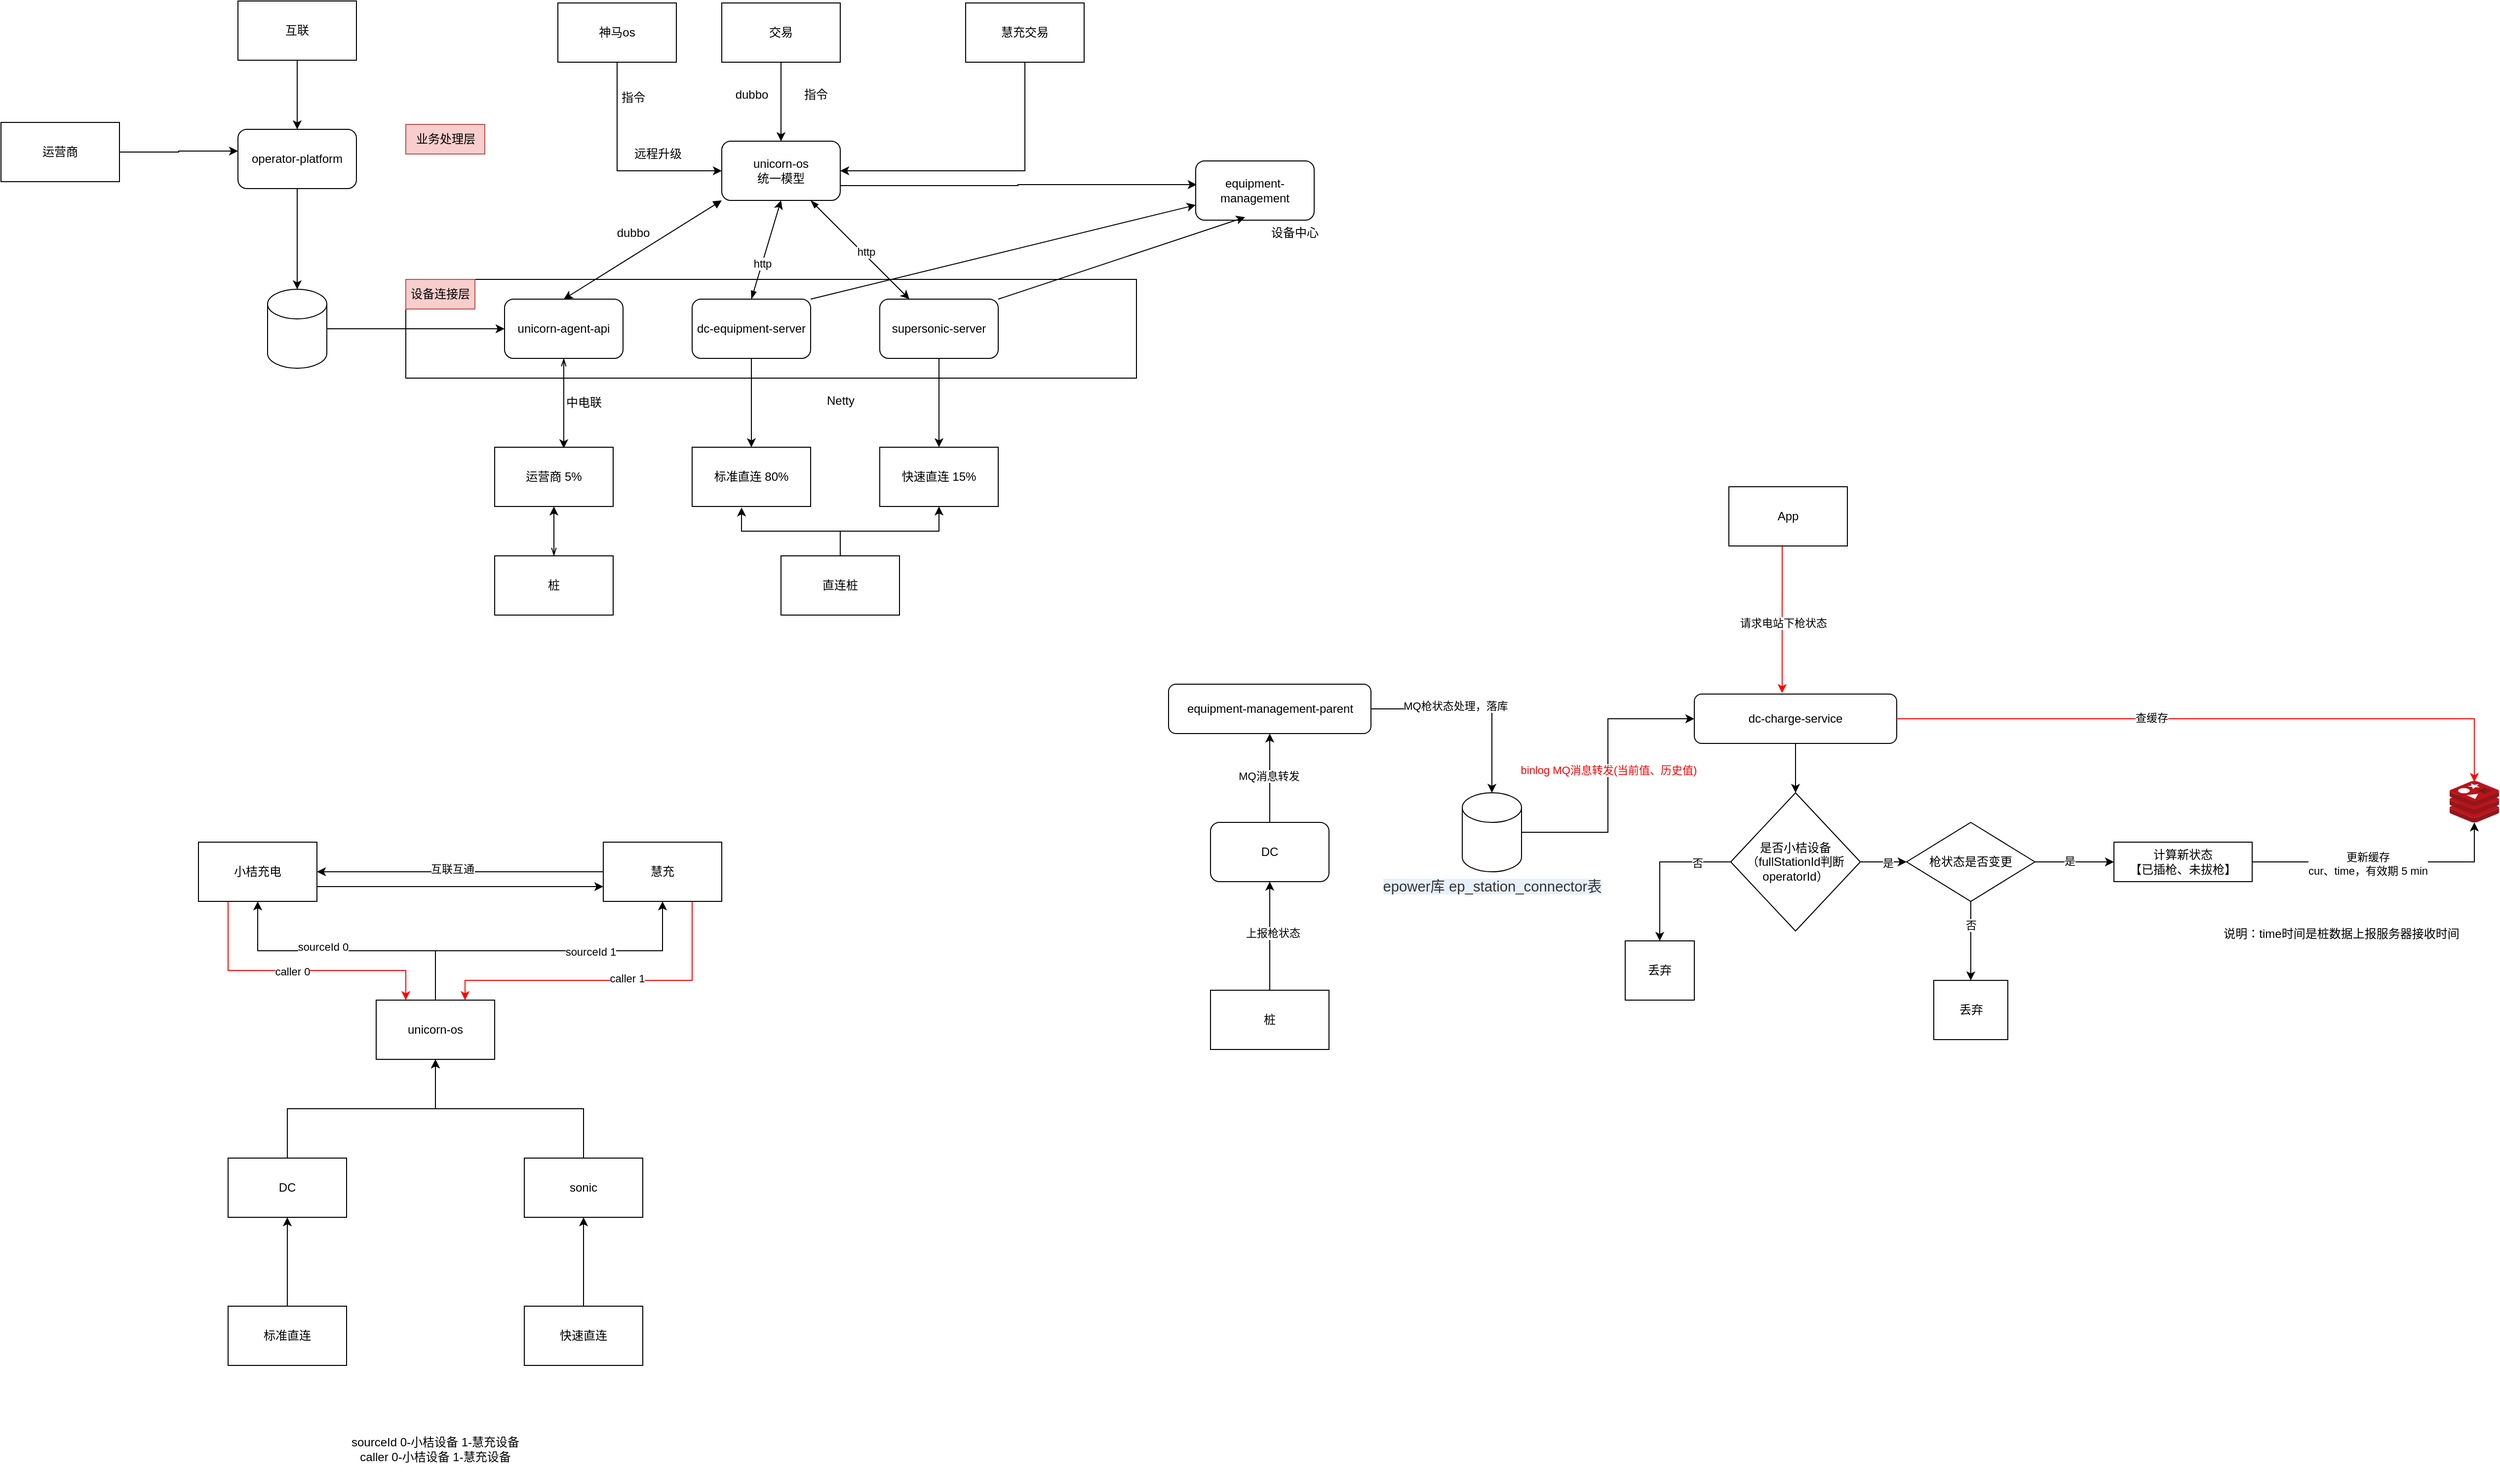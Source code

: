 <mxfile version="24.7.6">
  <diagram name="第 1 页" id="lGk9jrkxKhczxA843UJX">
    <mxGraphModel dx="2261" dy="768" grid="1" gridSize="10" guides="1" tooltips="1" connect="1" arrows="1" fold="1" page="1" pageScale="1" pageWidth="827" pageHeight="1169" math="0" shadow="0">
      <root>
        <mxCell id="0" />
        <mxCell id="1" parent="0" />
        <mxCell id="fdgb_wpusmmBCs2MOBiY-53" value="" style="rounded=0;whiteSpace=wrap;html=1;" vertex="1" parent="1">
          <mxGeometry x="260" y="490" width="740" height="100" as="geometry" />
        </mxCell>
        <mxCell id="fdgb_wpusmmBCs2MOBiY-6" style="edgeStyle=orthogonalEdgeStyle;rounded=0;orthogonalLoop=1;jettySize=auto;html=1;" edge="1" parent="1" source="fdgb_wpusmmBCs2MOBiY-1" target="fdgb_wpusmmBCs2MOBiY-5">
          <mxGeometry relative="1" as="geometry" />
        </mxCell>
        <mxCell id="fdgb_wpusmmBCs2MOBiY-1" value="互联" style="rounded=0;whiteSpace=wrap;html=1;" vertex="1" parent="1">
          <mxGeometry x="90" y="208" width="120" height="60" as="geometry" />
        </mxCell>
        <mxCell id="fdgb_wpusmmBCs2MOBiY-21" style="edgeStyle=orthogonalEdgeStyle;rounded=0;orthogonalLoop=1;jettySize=auto;html=1;entryX=0.5;entryY=1;entryDx=0;entryDy=0;" edge="1" parent="1" source="fdgb_wpusmmBCs2MOBiY-2" target="fdgb_wpusmmBCs2MOBiY-4">
          <mxGeometry relative="1" as="geometry" />
        </mxCell>
        <mxCell id="fdgb_wpusmmBCs2MOBiY-2" value="直连桩" style="rounded=0;whiteSpace=wrap;html=1;" vertex="1" parent="1">
          <mxGeometry x="640" y="770" width="120" height="60" as="geometry" />
        </mxCell>
        <mxCell id="fdgb_wpusmmBCs2MOBiY-3" value="标准直连 80%" style="rounded=0;whiteSpace=wrap;html=1;" vertex="1" parent="1">
          <mxGeometry x="550" y="660" width="120" height="60" as="geometry" />
        </mxCell>
        <mxCell id="fdgb_wpusmmBCs2MOBiY-4" value="快速直连 15%" style="rounded=0;whiteSpace=wrap;html=1;" vertex="1" parent="1">
          <mxGeometry x="740" y="660" width="120" height="60" as="geometry" />
        </mxCell>
        <mxCell id="fdgb_wpusmmBCs2MOBiY-5" value="operator-platform" style="rounded=1;whiteSpace=wrap;html=1;" vertex="1" parent="1">
          <mxGeometry x="90" y="338" width="120" height="60" as="geometry" />
        </mxCell>
        <mxCell id="fdgb_wpusmmBCs2MOBiY-35" style="rounded=0;orthogonalLoop=1;jettySize=auto;html=1;exitX=0.75;exitY=1;exitDx=0;exitDy=0;startArrow=blockThin;startFill=1;" edge="1" parent="1" source="fdgb_wpusmmBCs2MOBiY-7" target="fdgb_wpusmmBCs2MOBiY-14">
          <mxGeometry relative="1" as="geometry" />
        </mxCell>
        <mxCell id="fdgb_wpusmmBCs2MOBiY-36" value="http" style="edgeLabel;html=1;align=center;verticalAlign=middle;resizable=0;points=[];" vertex="1" connectable="0" parent="fdgb_wpusmmBCs2MOBiY-35">
          <mxGeometry x="0.08" y="3" relative="1" as="geometry">
            <mxPoint as="offset" />
          </mxGeometry>
        </mxCell>
        <mxCell id="fdgb_wpusmmBCs2MOBiY-47" style="rounded=0;orthogonalLoop=1;jettySize=auto;html=1;exitX=0;exitY=1;exitDx=0;exitDy=0;entryX=0.5;entryY=0;entryDx=0;entryDy=0;startArrow=block;startFill=1;" edge="1" parent="1" source="fdgb_wpusmmBCs2MOBiY-7" target="fdgb_wpusmmBCs2MOBiY-22">
          <mxGeometry relative="1" as="geometry" />
        </mxCell>
        <mxCell id="fdgb_wpusmmBCs2MOBiY-7" value="unicorn-os&lt;div&gt;统一模型&lt;/div&gt;" style="rounded=1;whiteSpace=wrap;html=1;" vertex="1" parent="1">
          <mxGeometry x="580" y="350" width="120" height="60" as="geometry" />
        </mxCell>
        <mxCell id="fdgb_wpusmmBCs2MOBiY-11" style="edgeStyle=orthogonalEdgeStyle;rounded=0;orthogonalLoop=1;jettySize=auto;html=1;" edge="1" parent="1" source="fdgb_wpusmmBCs2MOBiY-8" target="fdgb_wpusmmBCs2MOBiY-7">
          <mxGeometry relative="1" as="geometry" />
        </mxCell>
        <mxCell id="fdgb_wpusmmBCs2MOBiY-8" value="交易" style="whiteSpace=wrap;html=1;" vertex="1" parent="1">
          <mxGeometry x="580" y="210" width="120" height="60" as="geometry" />
        </mxCell>
        <mxCell id="fdgb_wpusmmBCs2MOBiY-13" style="edgeStyle=orthogonalEdgeStyle;rounded=0;orthogonalLoop=1;jettySize=auto;html=1;entryX=1;entryY=0.5;entryDx=0;entryDy=0;" edge="1" parent="1" source="fdgb_wpusmmBCs2MOBiY-9" target="fdgb_wpusmmBCs2MOBiY-7">
          <mxGeometry relative="1" as="geometry">
            <Array as="points">
              <mxPoint x="887" y="380" />
            </Array>
          </mxGeometry>
        </mxCell>
        <mxCell id="fdgb_wpusmmBCs2MOBiY-9" value="慧充交易" style="whiteSpace=wrap;html=1;" vertex="1" parent="1">
          <mxGeometry x="827" y="210" width="120" height="60" as="geometry" />
        </mxCell>
        <mxCell id="fdgb_wpusmmBCs2MOBiY-12" style="edgeStyle=orthogonalEdgeStyle;rounded=0;orthogonalLoop=1;jettySize=auto;html=1;entryX=0;entryY=0.5;entryDx=0;entryDy=0;exitX=0.5;exitY=1;exitDx=0;exitDy=0;" edge="1" parent="1" source="fdgb_wpusmmBCs2MOBiY-10" target="fdgb_wpusmmBCs2MOBiY-7">
          <mxGeometry relative="1" as="geometry" />
        </mxCell>
        <mxCell id="fdgb_wpusmmBCs2MOBiY-10" value="神马os" style="whiteSpace=wrap;html=1;" vertex="1" parent="1">
          <mxGeometry x="414" y="210" width="120" height="60" as="geometry" />
        </mxCell>
        <mxCell id="fdgb_wpusmmBCs2MOBiY-17" style="edgeStyle=orthogonalEdgeStyle;rounded=0;orthogonalLoop=1;jettySize=auto;html=1;" edge="1" parent="1" source="fdgb_wpusmmBCs2MOBiY-14" target="fdgb_wpusmmBCs2MOBiY-4">
          <mxGeometry relative="1" as="geometry" />
        </mxCell>
        <mxCell id="fdgb_wpusmmBCs2MOBiY-14" value="supersonic-server" style="rounded=1;whiteSpace=wrap;html=1;" vertex="1" parent="1">
          <mxGeometry x="740" y="510" width="120" height="60" as="geometry" />
        </mxCell>
        <mxCell id="fdgb_wpusmmBCs2MOBiY-19" style="edgeStyle=orthogonalEdgeStyle;rounded=0;orthogonalLoop=1;jettySize=auto;html=1;" edge="1" parent="1" source="fdgb_wpusmmBCs2MOBiY-18" target="fdgb_wpusmmBCs2MOBiY-3">
          <mxGeometry relative="1" as="geometry" />
        </mxCell>
        <mxCell id="fdgb_wpusmmBCs2MOBiY-31" style="rounded=0;orthogonalLoop=1;jettySize=auto;html=1;exitX=0.5;exitY=0;exitDx=0;exitDy=0;entryX=0.5;entryY=1;entryDx=0;entryDy=0;startArrow=blockThin;startFill=1;" edge="1" parent="1" source="fdgb_wpusmmBCs2MOBiY-18" target="fdgb_wpusmmBCs2MOBiY-7">
          <mxGeometry relative="1" as="geometry" />
        </mxCell>
        <mxCell id="fdgb_wpusmmBCs2MOBiY-34" value="http" style="edgeLabel;html=1;align=center;verticalAlign=middle;resizable=0;points=[];" vertex="1" connectable="0" parent="fdgb_wpusmmBCs2MOBiY-31">
          <mxGeometry x="-0.279" relative="1" as="geometry">
            <mxPoint as="offset" />
          </mxGeometry>
        </mxCell>
        <mxCell id="fdgb_wpusmmBCs2MOBiY-41" style="rounded=0;orthogonalLoop=1;jettySize=auto;html=1;exitX=1;exitY=0;exitDx=0;exitDy=0;" edge="1" parent="1" source="fdgb_wpusmmBCs2MOBiY-18" target="fdgb_wpusmmBCs2MOBiY-37">
          <mxGeometry relative="1" as="geometry" />
        </mxCell>
        <mxCell id="fdgb_wpusmmBCs2MOBiY-18" value="dc-equipment-server" style="rounded=1;whiteSpace=wrap;html=1;" vertex="1" parent="1">
          <mxGeometry x="550" y="510" width="120" height="60" as="geometry" />
        </mxCell>
        <mxCell id="fdgb_wpusmmBCs2MOBiY-20" style="edgeStyle=orthogonalEdgeStyle;rounded=0;orthogonalLoop=1;jettySize=auto;html=1;entryX=0.417;entryY=1.017;entryDx=0;entryDy=0;entryPerimeter=0;" edge="1" parent="1" source="fdgb_wpusmmBCs2MOBiY-2" target="fdgb_wpusmmBCs2MOBiY-3">
          <mxGeometry relative="1" as="geometry" />
        </mxCell>
        <mxCell id="fdgb_wpusmmBCs2MOBiY-22" value="unicorn-agent-api" style="rounded=1;whiteSpace=wrap;html=1;" vertex="1" parent="1">
          <mxGeometry x="360" y="510" width="120" height="60" as="geometry" />
        </mxCell>
        <mxCell id="fdgb_wpusmmBCs2MOBiY-25" style="edgeStyle=orthogonalEdgeStyle;rounded=0;orthogonalLoop=1;jettySize=auto;html=1;exitX=0.5;exitY=0;exitDx=0;exitDy=0;entryX=0.5;entryY=1;entryDx=0;entryDy=0;startArrow=openThin;startFill=0;" edge="1" parent="1" source="fdgb_wpusmmBCs2MOBiY-23" target="fdgb_wpusmmBCs2MOBiY-24">
          <mxGeometry relative="1" as="geometry" />
        </mxCell>
        <mxCell id="fdgb_wpusmmBCs2MOBiY-23" value="桩" style="rounded=0;whiteSpace=wrap;html=1;" vertex="1" parent="1">
          <mxGeometry x="350" y="770" width="120" height="60" as="geometry" />
        </mxCell>
        <mxCell id="fdgb_wpusmmBCs2MOBiY-24" value="运营商 5%" style="rounded=0;whiteSpace=wrap;html=1;" vertex="1" parent="1">
          <mxGeometry x="350" y="660" width="120" height="60" as="geometry" />
        </mxCell>
        <mxCell id="fdgb_wpusmmBCs2MOBiY-27" style="edgeStyle=orthogonalEdgeStyle;rounded=0;orthogonalLoop=1;jettySize=auto;html=1;entryX=0.583;entryY=0.017;entryDx=0;entryDy=0;entryPerimeter=0;startArrow=openThin;startFill=0;" edge="1" parent="1" source="fdgb_wpusmmBCs2MOBiY-22" target="fdgb_wpusmmBCs2MOBiY-24">
          <mxGeometry relative="1" as="geometry" />
        </mxCell>
        <mxCell id="fdgb_wpusmmBCs2MOBiY-29" value="中电联" style="text;html=1;align=center;verticalAlign=middle;resizable=0;points=[];autosize=1;strokeColor=none;fillColor=none;" vertex="1" parent="1">
          <mxGeometry x="410" y="600" width="60" height="30" as="geometry" />
        </mxCell>
        <mxCell id="fdgb_wpusmmBCs2MOBiY-30" value="Netty" style="text;html=1;align=center;verticalAlign=middle;resizable=0;points=[];autosize=1;strokeColor=none;fillColor=none;" vertex="1" parent="1">
          <mxGeometry x="675" y="598" width="50" height="30" as="geometry" />
        </mxCell>
        <mxCell id="fdgb_wpusmmBCs2MOBiY-37" value="equipment-management" style="rounded=1;whiteSpace=wrap;html=1;" vertex="1" parent="1">
          <mxGeometry x="1060" y="370" width="120" height="60" as="geometry" />
        </mxCell>
        <mxCell id="fdgb_wpusmmBCs2MOBiY-39" style="edgeStyle=orthogonalEdgeStyle;rounded=0;orthogonalLoop=1;jettySize=auto;html=1;exitX=1;exitY=0.75;exitDx=0;exitDy=0;entryX=0.008;entryY=0.4;entryDx=0;entryDy=0;entryPerimeter=0;" edge="1" parent="1" source="fdgb_wpusmmBCs2MOBiY-7" target="fdgb_wpusmmBCs2MOBiY-37">
          <mxGeometry relative="1" as="geometry" />
        </mxCell>
        <mxCell id="fdgb_wpusmmBCs2MOBiY-40" style="rounded=0;orthogonalLoop=1;jettySize=auto;html=1;exitX=1;exitY=0;exitDx=0;exitDy=0;entryX=0.417;entryY=0.95;entryDx=0;entryDy=0;entryPerimeter=0;" edge="1" parent="1" source="fdgb_wpusmmBCs2MOBiY-14" target="fdgb_wpusmmBCs2MOBiY-37">
          <mxGeometry relative="1" as="geometry" />
        </mxCell>
        <mxCell id="fdgb_wpusmmBCs2MOBiY-42" value="设备中心" style="text;html=1;align=center;verticalAlign=middle;resizable=0;points=[];autosize=1;strokeColor=none;fillColor=none;" vertex="1" parent="1">
          <mxGeometry x="1125" y="428" width="70" height="30" as="geometry" />
        </mxCell>
        <mxCell id="fdgb_wpusmmBCs2MOBiY-43" value="dubbo" style="text;html=1;align=center;verticalAlign=middle;resizable=0;points=[];autosize=1;strokeColor=none;fillColor=none;" vertex="1" parent="1">
          <mxGeometry x="580" y="288" width="60" height="30" as="geometry" />
        </mxCell>
        <mxCell id="fdgb_wpusmmBCs2MOBiY-44" value="指令" style="text;html=1;align=center;verticalAlign=middle;resizable=0;points=[];autosize=1;strokeColor=none;fillColor=none;" vertex="1" parent="1">
          <mxGeometry x="650" y="288" width="50" height="30" as="geometry" />
        </mxCell>
        <mxCell id="fdgb_wpusmmBCs2MOBiY-45" value="指令&lt;div&gt;&lt;br&gt;&lt;/div&gt;" style="text;html=1;align=center;verticalAlign=middle;resizable=0;points=[];autosize=1;strokeColor=none;fillColor=none;" vertex="1" parent="1">
          <mxGeometry x="465" y="293" width="50" height="40" as="geometry" />
        </mxCell>
        <mxCell id="fdgb_wpusmmBCs2MOBiY-46" value="远程升级" style="text;html=1;align=center;verticalAlign=middle;resizable=0;points=[];autosize=1;strokeColor=none;fillColor=none;" vertex="1" parent="1">
          <mxGeometry x="480" y="348" width="70" height="30" as="geometry" />
        </mxCell>
        <mxCell id="fdgb_wpusmmBCs2MOBiY-48" value="dubbo" style="text;html=1;align=center;verticalAlign=middle;resizable=0;points=[];autosize=1;strokeColor=none;fillColor=none;" vertex="1" parent="1">
          <mxGeometry x="460" y="428" width="60" height="30" as="geometry" />
        </mxCell>
        <mxCell id="fdgb_wpusmmBCs2MOBiY-49" value="运营商" style="rounded=0;whiteSpace=wrap;html=1;" vertex="1" parent="1">
          <mxGeometry x="-150" y="331" width="120" height="60" as="geometry" />
        </mxCell>
        <mxCell id="fdgb_wpusmmBCs2MOBiY-51" style="edgeStyle=orthogonalEdgeStyle;rounded=0;orthogonalLoop=1;jettySize=auto;html=1;exitX=1;exitY=0.5;exitDx=0;exitDy=0;entryX=0;entryY=0.367;entryDx=0;entryDy=0;entryPerimeter=0;" edge="1" parent="1" source="fdgb_wpusmmBCs2MOBiY-49" target="fdgb_wpusmmBCs2MOBiY-5">
          <mxGeometry relative="1" as="geometry" />
        </mxCell>
        <mxCell id="fdgb_wpusmmBCs2MOBiY-54" value="设备连接层" style="text;html=1;align=center;verticalAlign=middle;whiteSpace=wrap;rounded=0;fillColor=#f8cecc;strokeColor=#b85450;" vertex="1" parent="1">
          <mxGeometry x="260" y="490" width="70" height="30" as="geometry" />
        </mxCell>
        <mxCell id="fdgb_wpusmmBCs2MOBiY-59" style="edgeStyle=orthogonalEdgeStyle;rounded=0;orthogonalLoop=1;jettySize=auto;html=1;exitX=1;exitY=0.5;exitDx=0;exitDy=0;exitPerimeter=0;entryX=0;entryY=0.5;entryDx=0;entryDy=0;" edge="1" parent="1" source="fdgb_wpusmmBCs2MOBiY-55" target="fdgb_wpusmmBCs2MOBiY-22">
          <mxGeometry relative="1" as="geometry" />
        </mxCell>
        <mxCell id="fdgb_wpusmmBCs2MOBiY-55" value="" style="shape=cylinder3;whiteSpace=wrap;html=1;boundedLbl=1;backgroundOutline=1;size=15;" vertex="1" parent="1">
          <mxGeometry x="120" y="500" width="60" height="80" as="geometry" />
        </mxCell>
        <mxCell id="fdgb_wpusmmBCs2MOBiY-57" style="edgeStyle=orthogonalEdgeStyle;rounded=0;orthogonalLoop=1;jettySize=auto;html=1;entryX=0.5;entryY=0;entryDx=0;entryDy=0;entryPerimeter=0;" edge="1" parent="1" source="fdgb_wpusmmBCs2MOBiY-5" target="fdgb_wpusmmBCs2MOBiY-55">
          <mxGeometry relative="1" as="geometry" />
        </mxCell>
        <mxCell id="fdgb_wpusmmBCs2MOBiY-61" value="业务处理层" style="text;html=1;align=center;verticalAlign=middle;resizable=0;points=[];autosize=1;strokeColor=#b85450;fillColor=#f8cecc;" vertex="1" parent="1">
          <mxGeometry x="260" y="333" width="80" height="30" as="geometry" />
        </mxCell>
        <mxCell id="fdgb_wpusmmBCs2MOBiY-68" style="edgeStyle=orthogonalEdgeStyle;rounded=0;orthogonalLoop=1;jettySize=auto;html=1;" edge="1" parent="1" source="fdgb_wpusmmBCs2MOBiY-63" target="fdgb_wpusmmBCs2MOBiY-67">
          <mxGeometry relative="1" as="geometry" />
        </mxCell>
        <mxCell id="fdgb_wpusmmBCs2MOBiY-69" value="上报枪状态" style="edgeLabel;html=1;align=center;verticalAlign=middle;resizable=0;points=[];" vertex="1" connectable="0" parent="fdgb_wpusmmBCs2MOBiY-68">
          <mxGeometry x="0.054" y="-3" relative="1" as="geometry">
            <mxPoint as="offset" />
          </mxGeometry>
        </mxCell>
        <mxCell id="fdgb_wpusmmBCs2MOBiY-63" value="桩" style="rounded=0;whiteSpace=wrap;html=1;" vertex="1" parent="1">
          <mxGeometry x="1075" y="1210" width="120" height="60" as="geometry" />
        </mxCell>
        <mxCell id="fdgb_wpusmmBCs2MOBiY-72" style="edgeStyle=orthogonalEdgeStyle;rounded=0;orthogonalLoop=1;jettySize=auto;html=1;entryX=0.5;entryY=0;entryDx=0;entryDy=0;entryPerimeter=0;" edge="1" parent="1" source="fdgb_wpusmmBCs2MOBiY-65" target="fdgb_wpusmmBCs2MOBiY-73">
          <mxGeometry relative="1" as="geometry">
            <mxPoint x="1400" y="980" as="targetPoint" />
          </mxGeometry>
        </mxCell>
        <mxCell id="fdgb_wpusmmBCs2MOBiY-74" value="MQ枪状态处理，落库" style="edgeLabel;html=1;align=center;verticalAlign=middle;resizable=0;points=[];" vertex="1" connectable="0" parent="fdgb_wpusmmBCs2MOBiY-72">
          <mxGeometry x="-0.188" y="3" relative="1" as="geometry">
            <mxPoint x="1" as="offset" />
          </mxGeometry>
        </mxCell>
        <mxCell id="fdgb_wpusmmBCs2MOBiY-65" value="equipment-management-parent" style="rounded=1;whiteSpace=wrap;html=1;" vertex="1" parent="1">
          <mxGeometry x="1032.5" y="900" width="205" height="50" as="geometry" />
        </mxCell>
        <mxCell id="fdgb_wpusmmBCs2MOBiY-70" style="edgeStyle=orthogonalEdgeStyle;rounded=0;orthogonalLoop=1;jettySize=auto;html=1;exitX=0.5;exitY=0;exitDx=0;exitDy=0;entryX=0.5;entryY=1;entryDx=0;entryDy=0;" edge="1" parent="1" source="fdgb_wpusmmBCs2MOBiY-67" target="fdgb_wpusmmBCs2MOBiY-65">
          <mxGeometry relative="1" as="geometry" />
        </mxCell>
        <mxCell id="fdgb_wpusmmBCs2MOBiY-71" value="MQ消息转发" style="edgeLabel;html=1;align=center;verticalAlign=middle;resizable=0;points=[];" vertex="1" connectable="0" parent="fdgb_wpusmmBCs2MOBiY-70">
          <mxGeometry x="0.044" y="1" relative="1" as="geometry">
            <mxPoint as="offset" />
          </mxGeometry>
        </mxCell>
        <mxCell id="fdgb_wpusmmBCs2MOBiY-67" value="DC" style="rounded=1;whiteSpace=wrap;html=1;" vertex="1" parent="1">
          <mxGeometry x="1075" y="1040" width="120" height="60" as="geometry" />
        </mxCell>
        <mxCell id="fdgb_wpusmmBCs2MOBiY-77" style="edgeStyle=orthogonalEdgeStyle;rounded=0;orthogonalLoop=1;jettySize=auto;html=1;entryX=0;entryY=0.5;entryDx=0;entryDy=0;" edge="1" parent="1" source="fdgb_wpusmmBCs2MOBiY-73" target="fdgb_wpusmmBCs2MOBiY-76">
          <mxGeometry relative="1" as="geometry" />
        </mxCell>
        <mxCell id="fdgb_wpusmmBCs2MOBiY-78" value="&lt;font color=&quot;#ff0000&quot;&gt;binlog MQ消息转发(当前值、历史值)&lt;/font&gt;" style="edgeLabel;html=1;align=center;verticalAlign=middle;resizable=0;points=[];" vertex="1" connectable="0" parent="fdgb_wpusmmBCs2MOBiY-77">
          <mxGeometry x="0.041" relative="1" as="geometry">
            <mxPoint as="offset" />
          </mxGeometry>
        </mxCell>
        <mxCell id="fdgb_wpusmmBCs2MOBiY-73" value="" style="shape=cylinder3;whiteSpace=wrap;html=1;boundedLbl=1;backgroundOutline=1;size=15;" vertex="1" parent="1">
          <mxGeometry x="1330" y="1010" width="60" height="80" as="geometry" />
        </mxCell>
        <mxCell id="fdgb_wpusmmBCs2MOBiY-75" value="&lt;span data-copy-origin=&quot;https://cooper.didichuxing.com&quot; data-docs-delta=&quot;[[20,&amp;quot;ep_station_connector_orig&amp;quot;,&amp;quot;0:\&amp;quot;rgb(51%2C%2051%2C%2051)\&amp;quot;|1:\&amp;quot;rgb(231%2C%20241%2C%20253)\&amp;quot;|inline-dir:\&amp;quot;ltr\&amp;quot;&amp;quot;]]&quot;&gt;&lt;p style=&quot;line-height: 100%;margin-bottom: 0pt;margin-top: 0pt;font-size: 11pt;color: #494949;&quot; class=&quot;ql-direction-ltr&quot;&gt;&lt;span style=&quot;color: rgb(51, 51, 51); background-color: rgb(231, 241, 253);color: rgb(51, 51, 51);&quot; class=&quot;ql-author-10000194116&quot;&gt;epower库 ep_station_connector表&lt;/span&gt;&lt;/p&gt;&lt;/span&gt;" style="text;html=1;align=center;verticalAlign=middle;resizable=0;points=[];autosize=1;strokeColor=none;fillColor=none;" vertex="1" parent="1">
          <mxGeometry x="1235" y="1090" width="250" height="30" as="geometry" />
        </mxCell>
        <mxCell id="fdgb_wpusmmBCs2MOBiY-82" style="edgeStyle=orthogonalEdgeStyle;rounded=0;orthogonalLoop=1;jettySize=auto;html=1;" edge="1" parent="1" source="fdgb_wpusmmBCs2MOBiY-76" target="fdgb_wpusmmBCs2MOBiY-83">
          <mxGeometry relative="1" as="geometry">
            <mxPoint x="1667.5" y="1040" as="targetPoint" />
          </mxGeometry>
        </mxCell>
        <mxCell id="fdgb_wpusmmBCs2MOBiY-76" value="dc-charge-service" style="rounded=1;whiteSpace=wrap;html=1;" vertex="1" parent="1">
          <mxGeometry x="1565" y="910" width="205" height="50" as="geometry" />
        </mxCell>
        <mxCell id="fdgb_wpusmmBCs2MOBiY-79" value="" style="image;sketch=0;aspect=fixed;html=1;points=[];align=center;fontSize=12;image=img/lib/mscae/Cache_Redis_Product.svg;" vertex="1" parent="1">
          <mxGeometry x="2330" y="998" width="50" height="42" as="geometry" />
        </mxCell>
        <mxCell id="fdgb_wpusmmBCs2MOBiY-86" style="edgeStyle=orthogonalEdgeStyle;rounded=0;orthogonalLoop=1;jettySize=auto;html=1;" edge="1" parent="1" source="fdgb_wpusmmBCs2MOBiY-83" target="fdgb_wpusmmBCs2MOBiY-87">
          <mxGeometry relative="1" as="geometry">
            <mxPoint x="1525" y="1170" as="targetPoint" />
          </mxGeometry>
        </mxCell>
        <mxCell id="fdgb_wpusmmBCs2MOBiY-88" value="否" style="edgeLabel;html=1;align=center;verticalAlign=middle;resizable=0;points=[];" vertex="1" connectable="0" parent="fdgb_wpusmmBCs2MOBiY-86">
          <mxGeometry x="-0.554" y="1" relative="1" as="geometry">
            <mxPoint as="offset" />
          </mxGeometry>
        </mxCell>
        <mxCell id="fdgb_wpusmmBCs2MOBiY-140" style="edgeStyle=orthogonalEdgeStyle;rounded=0;orthogonalLoop=1;jettySize=auto;html=1;exitX=1;exitY=0.5;exitDx=0;exitDy=0;" edge="1" parent="1" source="fdgb_wpusmmBCs2MOBiY-83" target="fdgb_wpusmmBCs2MOBiY-141">
          <mxGeometry relative="1" as="geometry">
            <mxPoint x="1820" y="1080" as="targetPoint" />
          </mxGeometry>
        </mxCell>
        <mxCell id="fdgb_wpusmmBCs2MOBiY-154" value="是" style="edgeLabel;html=1;align=center;verticalAlign=middle;resizable=0;points=[];" vertex="1" connectable="0" parent="fdgb_wpusmmBCs2MOBiY-140">
          <mxGeometry x="0.189" y="-1" relative="1" as="geometry">
            <mxPoint as="offset" />
          </mxGeometry>
        </mxCell>
        <mxCell id="fdgb_wpusmmBCs2MOBiY-83" value="是否小桔设备&lt;div&gt;（fullStationId判断 operatorId）&lt;/div&gt;" style="rhombus;whiteSpace=wrap;html=1;" vertex="1" parent="1">
          <mxGeometry x="1601.88" y="1010" width="131.25" height="140" as="geometry" />
        </mxCell>
        <mxCell id="fdgb_wpusmmBCs2MOBiY-87" value="丢弃" style="rounded=0;whiteSpace=wrap;html=1;" vertex="1" parent="1">
          <mxGeometry x="1495" y="1160" width="70" height="60" as="geometry" />
        </mxCell>
        <mxCell id="fdgb_wpusmmBCs2MOBiY-111" value="" style="endArrow=classic;html=1;rounded=0;entryX=0.434;entryY=-0.02;entryDx=0;entryDy=0;entryPerimeter=0;strokeColor=#FF0000;" edge="1" parent="1" target="fdgb_wpusmmBCs2MOBiY-76">
          <mxGeometry width="50" height="50" relative="1" as="geometry">
            <mxPoint x="1654" y="760" as="sourcePoint" />
            <mxPoint x="1704" y="760" as="targetPoint" />
          </mxGeometry>
        </mxCell>
        <mxCell id="fdgb_wpusmmBCs2MOBiY-112" value="请求电站下枪状态" style="edgeLabel;html=1;align=center;verticalAlign=middle;resizable=0;points=[];" vertex="1" connectable="0" parent="fdgb_wpusmmBCs2MOBiY-111">
          <mxGeometry x="0.039" y="1" relative="1" as="geometry">
            <mxPoint as="offset" />
          </mxGeometry>
        </mxCell>
        <mxCell id="fdgb_wpusmmBCs2MOBiY-113" style="edgeStyle=orthogonalEdgeStyle;rounded=0;orthogonalLoop=1;jettySize=auto;html=1;entryX=0.5;entryY=0.024;entryDx=0;entryDy=0;entryPerimeter=0;strokeColor=#FF0000;" edge="1" parent="1" source="fdgb_wpusmmBCs2MOBiY-76" target="fdgb_wpusmmBCs2MOBiY-79">
          <mxGeometry relative="1" as="geometry" />
        </mxCell>
        <mxCell id="fdgb_wpusmmBCs2MOBiY-114" value="查缓存" style="edgeLabel;html=1;align=center;verticalAlign=middle;resizable=0;points=[];" vertex="1" connectable="0" parent="fdgb_wpusmmBCs2MOBiY-113">
          <mxGeometry x="-0.205" y="1" relative="1" as="geometry">
            <mxPoint as="offset" />
          </mxGeometry>
        </mxCell>
        <mxCell id="fdgb_wpusmmBCs2MOBiY-115" value="App" style="rounded=0;whiteSpace=wrap;html=1;" vertex="1" parent="1">
          <mxGeometry x="1600" y="700" width="120" height="60" as="geometry" />
        </mxCell>
        <mxCell id="fdgb_wpusmmBCs2MOBiY-122" style="edgeStyle=orthogonalEdgeStyle;rounded=0;orthogonalLoop=1;jettySize=auto;html=1;exitX=0.5;exitY=0;exitDx=0;exitDy=0;entryX=0.5;entryY=1;entryDx=0;entryDy=0;" edge="1" parent="1" source="fdgb_wpusmmBCs2MOBiY-116" target="fdgb_wpusmmBCs2MOBiY-117">
          <mxGeometry relative="1" as="geometry" />
        </mxCell>
        <mxCell id="fdgb_wpusmmBCs2MOBiY-116" value="标准直连" style="rounded=0;whiteSpace=wrap;html=1;" vertex="1" parent="1">
          <mxGeometry x="80" y="1530" width="120" height="60" as="geometry" />
        </mxCell>
        <mxCell id="fdgb_wpusmmBCs2MOBiY-124" style="edgeStyle=orthogonalEdgeStyle;rounded=0;orthogonalLoop=1;jettySize=auto;html=1;exitX=0.5;exitY=0;exitDx=0;exitDy=0;" edge="1" parent="1" source="fdgb_wpusmmBCs2MOBiY-117" target="fdgb_wpusmmBCs2MOBiY-121">
          <mxGeometry relative="1" as="geometry" />
        </mxCell>
        <mxCell id="fdgb_wpusmmBCs2MOBiY-117" value="DC" style="rounded=0;whiteSpace=wrap;html=1;" vertex="1" parent="1">
          <mxGeometry x="80" y="1380" width="120" height="60" as="geometry" />
        </mxCell>
        <mxCell id="fdgb_wpusmmBCs2MOBiY-125" style="edgeStyle=orthogonalEdgeStyle;rounded=0;orthogonalLoop=1;jettySize=auto;html=1;exitX=0.5;exitY=0;exitDx=0;exitDy=0;entryX=0.5;entryY=1;entryDx=0;entryDy=0;" edge="1" parent="1" source="fdgb_wpusmmBCs2MOBiY-118" target="fdgb_wpusmmBCs2MOBiY-121">
          <mxGeometry relative="1" as="geometry" />
        </mxCell>
        <mxCell id="fdgb_wpusmmBCs2MOBiY-118" value="sonic" style="rounded=0;whiteSpace=wrap;html=1;" vertex="1" parent="1">
          <mxGeometry x="380" y="1380" width="120" height="60" as="geometry" />
        </mxCell>
        <mxCell id="fdgb_wpusmmBCs2MOBiY-123" style="edgeStyle=orthogonalEdgeStyle;rounded=0;orthogonalLoop=1;jettySize=auto;html=1;exitX=0.5;exitY=0;exitDx=0;exitDy=0;entryX=0.5;entryY=1;entryDx=0;entryDy=0;" edge="1" parent="1" source="fdgb_wpusmmBCs2MOBiY-119" target="fdgb_wpusmmBCs2MOBiY-118">
          <mxGeometry relative="1" as="geometry" />
        </mxCell>
        <mxCell id="fdgb_wpusmmBCs2MOBiY-119" value="快速直连" style="rounded=0;whiteSpace=wrap;html=1;" vertex="1" parent="1">
          <mxGeometry x="380" y="1530" width="120" height="60" as="geometry" />
        </mxCell>
        <mxCell id="fdgb_wpusmmBCs2MOBiY-120" value="sourceId 0-小桔设备 1-慧充设备&lt;div&gt;caller 0-小桔设备 1-慧充设备&lt;br&gt;&lt;/div&gt;" style="text;html=1;align=center;verticalAlign=middle;whiteSpace=wrap;rounded=0;" vertex="1" parent="1">
          <mxGeometry x="190" y="1650" width="200" height="50" as="geometry" />
        </mxCell>
        <mxCell id="fdgb_wpusmmBCs2MOBiY-127" style="edgeStyle=orthogonalEdgeStyle;rounded=0;orthogonalLoop=1;jettySize=auto;html=1;exitX=0.5;exitY=0;exitDx=0;exitDy=0;entryX=0.5;entryY=1;entryDx=0;entryDy=0;" edge="1" parent="1" source="fdgb_wpusmmBCs2MOBiY-121" target="fdgb_wpusmmBCs2MOBiY-126">
          <mxGeometry relative="1" as="geometry" />
        </mxCell>
        <mxCell id="fdgb_wpusmmBCs2MOBiY-130" value="sourceId 0" style="edgeLabel;html=1;align=center;verticalAlign=middle;resizable=0;points=[];" vertex="1" connectable="0" parent="fdgb_wpusmmBCs2MOBiY-127">
          <mxGeometry x="0.181" y="-4" relative="1" as="geometry">
            <mxPoint x="1" as="offset" />
          </mxGeometry>
        </mxCell>
        <mxCell id="fdgb_wpusmmBCs2MOBiY-129" style="edgeStyle=orthogonalEdgeStyle;rounded=0;orthogonalLoop=1;jettySize=auto;html=1;exitX=0.5;exitY=0;exitDx=0;exitDy=0;" edge="1" parent="1" source="fdgb_wpusmmBCs2MOBiY-121" target="fdgb_wpusmmBCs2MOBiY-128">
          <mxGeometry relative="1" as="geometry" />
        </mxCell>
        <mxCell id="fdgb_wpusmmBCs2MOBiY-131" value="sourceId 1" style="edgeLabel;html=1;align=center;verticalAlign=middle;resizable=0;points=[];" vertex="1" connectable="0" parent="fdgb_wpusmmBCs2MOBiY-129">
          <mxGeometry x="0.244" y="-1" relative="1" as="geometry">
            <mxPoint x="1" as="offset" />
          </mxGeometry>
        </mxCell>
        <mxCell id="fdgb_wpusmmBCs2MOBiY-121" value="unicorn-os" style="rounded=0;whiteSpace=wrap;html=1;" vertex="1" parent="1">
          <mxGeometry x="230" y="1220" width="120" height="60" as="geometry" />
        </mxCell>
        <mxCell id="fdgb_wpusmmBCs2MOBiY-133" style="edgeStyle=orthogonalEdgeStyle;rounded=0;orthogonalLoop=1;jettySize=auto;html=1;exitX=1;exitY=0.75;exitDx=0;exitDy=0;entryX=0;entryY=0.75;entryDx=0;entryDy=0;" edge="1" parent="1" source="fdgb_wpusmmBCs2MOBiY-126" target="fdgb_wpusmmBCs2MOBiY-128">
          <mxGeometry relative="1" as="geometry" />
        </mxCell>
        <mxCell id="fdgb_wpusmmBCs2MOBiY-136" style="edgeStyle=orthogonalEdgeStyle;rounded=0;orthogonalLoop=1;jettySize=auto;html=1;exitX=0.25;exitY=1;exitDx=0;exitDy=0;entryX=0.25;entryY=0;entryDx=0;entryDy=0;strokeColor=#FF0000;" edge="1" parent="1" source="fdgb_wpusmmBCs2MOBiY-126" target="fdgb_wpusmmBCs2MOBiY-121">
          <mxGeometry relative="1" as="geometry">
            <Array as="points">
              <mxPoint x="80" y="1190" />
              <mxPoint x="260" y="1190" />
            </Array>
          </mxGeometry>
        </mxCell>
        <mxCell id="fdgb_wpusmmBCs2MOBiY-138" value="caller 0" style="edgeLabel;html=1;align=center;verticalAlign=middle;resizable=0;points=[];" vertex="1" connectable="0" parent="fdgb_wpusmmBCs2MOBiY-136">
          <mxGeometry x="-0.031" y="-1" relative="1" as="geometry">
            <mxPoint x="-1" as="offset" />
          </mxGeometry>
        </mxCell>
        <mxCell id="fdgb_wpusmmBCs2MOBiY-126" value="小桔充电" style="rounded=0;whiteSpace=wrap;html=1;" vertex="1" parent="1">
          <mxGeometry x="50" y="1060" width="120" height="60" as="geometry" />
        </mxCell>
        <mxCell id="fdgb_wpusmmBCs2MOBiY-132" style="edgeStyle=orthogonalEdgeStyle;rounded=0;orthogonalLoop=1;jettySize=auto;html=1;entryX=1;entryY=0.5;entryDx=0;entryDy=0;" edge="1" parent="1" source="fdgb_wpusmmBCs2MOBiY-128" target="fdgb_wpusmmBCs2MOBiY-126">
          <mxGeometry relative="1" as="geometry" />
        </mxCell>
        <mxCell id="fdgb_wpusmmBCs2MOBiY-134" value="互联互通" style="edgeLabel;html=1;align=center;verticalAlign=middle;resizable=0;points=[];" vertex="1" connectable="0" parent="fdgb_wpusmmBCs2MOBiY-132">
          <mxGeometry x="0.062" y="-3" relative="1" as="geometry">
            <mxPoint x="1" as="offset" />
          </mxGeometry>
        </mxCell>
        <mxCell id="fdgb_wpusmmBCs2MOBiY-135" style="edgeStyle=orthogonalEdgeStyle;rounded=0;orthogonalLoop=1;jettySize=auto;html=1;exitX=0.75;exitY=1;exitDx=0;exitDy=0;entryX=0.75;entryY=0;entryDx=0;entryDy=0;strokeColor=#FF0000;" edge="1" parent="1" source="fdgb_wpusmmBCs2MOBiY-128" target="fdgb_wpusmmBCs2MOBiY-121">
          <mxGeometry relative="1" as="geometry">
            <Array as="points">
              <mxPoint x="550" y="1200" />
              <mxPoint x="320" y="1200" />
            </Array>
          </mxGeometry>
        </mxCell>
        <mxCell id="fdgb_wpusmmBCs2MOBiY-137" value="caller 1" style="edgeLabel;html=1;align=center;verticalAlign=middle;resizable=0;points=[];" vertex="1" connectable="0" parent="fdgb_wpusmmBCs2MOBiY-135">
          <mxGeometry x="-0.11" y="-2" relative="1" as="geometry">
            <mxPoint x="1" as="offset" />
          </mxGeometry>
        </mxCell>
        <mxCell id="fdgb_wpusmmBCs2MOBiY-128" value="慧充" style="rounded=0;whiteSpace=wrap;html=1;" vertex="1" parent="1">
          <mxGeometry x="460" y="1060" width="120" height="60" as="geometry" />
        </mxCell>
        <mxCell id="fdgb_wpusmmBCs2MOBiY-142" style="edgeStyle=orthogonalEdgeStyle;rounded=0;orthogonalLoop=1;jettySize=auto;html=1;" edge="1" parent="1" source="fdgb_wpusmmBCs2MOBiY-141" target="fdgb_wpusmmBCs2MOBiY-143">
          <mxGeometry relative="1" as="geometry">
            <mxPoint x="1845" y="1180" as="targetPoint" />
          </mxGeometry>
        </mxCell>
        <mxCell id="fdgb_wpusmmBCs2MOBiY-144" value="否" style="edgeLabel;html=1;align=center;verticalAlign=middle;resizable=0;points=[];" vertex="1" connectable="0" parent="fdgb_wpusmmBCs2MOBiY-142">
          <mxGeometry x="-0.4" relative="1" as="geometry">
            <mxPoint as="offset" />
          </mxGeometry>
        </mxCell>
        <mxCell id="fdgb_wpusmmBCs2MOBiY-146" style="edgeStyle=orthogonalEdgeStyle;rounded=0;orthogonalLoop=1;jettySize=auto;html=1;exitX=1;exitY=0.5;exitDx=0;exitDy=0;entryX=0;entryY=0.5;entryDx=0;entryDy=0;" edge="1" parent="1" source="fdgb_wpusmmBCs2MOBiY-141" target="fdgb_wpusmmBCs2MOBiY-149">
          <mxGeometry relative="1" as="geometry">
            <mxPoint x="2010" y="1080" as="targetPoint" />
          </mxGeometry>
        </mxCell>
        <mxCell id="fdgb_wpusmmBCs2MOBiY-147" value="是" style="edgeLabel;html=1;align=center;verticalAlign=middle;resizable=0;points=[];" vertex="1" connectable="0" parent="fdgb_wpusmmBCs2MOBiY-146">
          <mxGeometry x="-0.14" y="1" relative="1" as="geometry">
            <mxPoint as="offset" />
          </mxGeometry>
        </mxCell>
        <mxCell id="fdgb_wpusmmBCs2MOBiY-141" value="枪状态是否变更" style="rhombus;whiteSpace=wrap;html=1;" vertex="1" parent="1">
          <mxGeometry x="1780" y="1040" width="130" height="80" as="geometry" />
        </mxCell>
        <mxCell id="fdgb_wpusmmBCs2MOBiY-143" value="丢弃" style="rounded=0;whiteSpace=wrap;html=1;" vertex="1" parent="1">
          <mxGeometry x="1807.5" y="1200" width="75" height="60" as="geometry" />
        </mxCell>
        <mxCell id="fdgb_wpusmmBCs2MOBiY-150" style="edgeStyle=orthogonalEdgeStyle;rounded=0;orthogonalLoop=1;jettySize=auto;html=1;" edge="1" parent="1" source="fdgb_wpusmmBCs2MOBiY-149" target="fdgb_wpusmmBCs2MOBiY-79">
          <mxGeometry relative="1" as="geometry">
            <mxPoint x="2180" y="1080" as="targetPoint" />
          </mxGeometry>
        </mxCell>
        <mxCell id="fdgb_wpusmmBCs2MOBiY-152" value="更新缓存&lt;div&gt;cur、time，有效期 5 min&lt;/div&gt;" style="edgeLabel;html=1;align=center;verticalAlign=middle;resizable=0;points=[];" vertex="1" connectable="0" parent="fdgb_wpusmmBCs2MOBiY-150">
          <mxGeometry x="-0.117" y="-2" relative="1" as="geometry">
            <mxPoint as="offset" />
          </mxGeometry>
        </mxCell>
        <mxCell id="fdgb_wpusmmBCs2MOBiY-149" value="计算新状态&lt;div&gt;【已插枪、未拔枪】&lt;/div&gt;" style="rounded=0;whiteSpace=wrap;html=1;" vertex="1" parent="1">
          <mxGeometry x="1990" y="1060" width="140" height="40" as="geometry" />
        </mxCell>
        <mxCell id="fdgb_wpusmmBCs2MOBiY-153" value="说明：time时间是桩数据上报服务器接收时间" style="text;html=1;align=center;verticalAlign=middle;resizable=0;points=[];autosize=1;strokeColor=none;fillColor=none;" vertex="1" parent="1">
          <mxGeometry x="2090" y="1138" width="260" height="30" as="geometry" />
        </mxCell>
      </root>
    </mxGraphModel>
  </diagram>
</mxfile>

